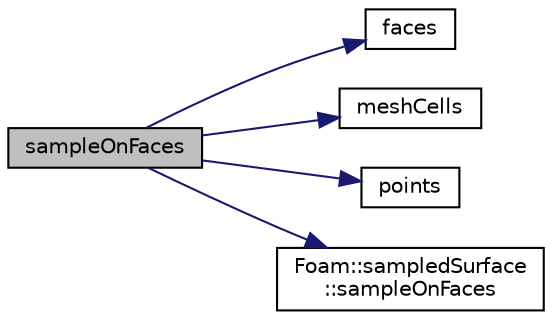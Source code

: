 digraph "sampleOnFaces"
{
  bgcolor="transparent";
  edge [fontname="Helvetica",fontsize="10",labelfontname="Helvetica",labelfontsize="10"];
  node [fontname="Helvetica",fontsize="10",shape=record];
  rankdir="LR";
  Node1 [label="sampleOnFaces",height=0.2,width=0.4,color="black", fillcolor="grey75", style="filled" fontcolor="black"];
  Node1 -> Node2 [color="midnightblue",fontsize="10",style="solid",fontname="Helvetica"];
  Node2 [label="faces",height=0.2,width=0.4,color="black",URL="$classFoam_1_1sampledCuttingPlane.html#a4d06c698bba36dbfe629cf0cda3649b1",tooltip="Faces of surface. "];
  Node1 -> Node3 [color="midnightblue",fontsize="10",style="solid",fontname="Helvetica"];
  Node3 [label="meshCells",height=0.2,width=0.4,color="black",URL="$classFoam_1_1sampledCuttingPlane.html#ad042cc0855b543ab7596715741ab8311",tooltip="For each face, the original cell in mesh. "];
  Node1 -> Node4 [color="midnightblue",fontsize="10",style="solid",fontname="Helvetica"];
  Node4 [label="points",height=0.2,width=0.4,color="black",URL="$classFoam_1_1sampledCuttingPlane.html#a419417e2425dc489a0d4eb9f257e557b",tooltip="Points of surface. "];
  Node1 -> Node5 [color="midnightblue",fontsize="10",style="solid",fontname="Helvetica"];
  Node5 [label="Foam::sampledSurface\l::sampleOnFaces",height=0.2,width=0.4,color="black",URL="$classFoam_1_1sampledSurface.html#a9fb76fb748cde34167297d8ec12963d8",tooltip="General loop for sampling elements to faces. "];
}
